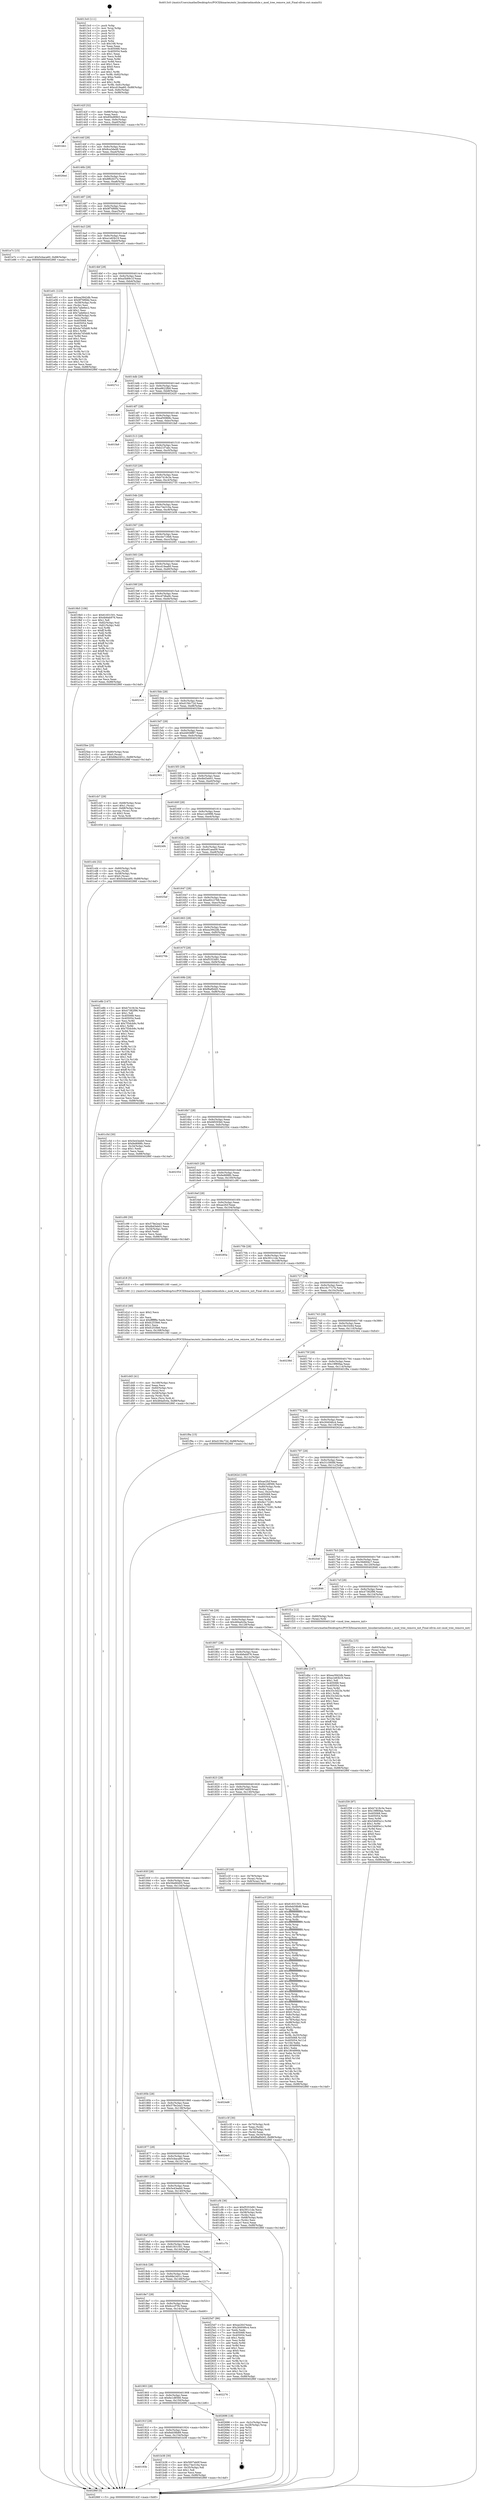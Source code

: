 digraph "0x4013c0" {
  label = "0x4013c0 (/mnt/c/Users/mathe/Desktop/tcc/POCII/binaries/extr_linuxkernelmodule.c_mod_tree_remove_init_Final-ollvm.out::main(0))"
  labelloc = "t"
  node[shape=record]

  Entry [label="",width=0.3,height=0.3,shape=circle,fillcolor=black,style=filled]
  "0x40142f" [label="{
     0x40142f [32]\l
     | [instrs]\l
     &nbsp;&nbsp;0x40142f \<+6\>: mov -0x88(%rbp),%eax\l
     &nbsp;&nbsp;0x401435 \<+2\>: mov %eax,%ecx\l
     &nbsp;&nbsp;0x401437 \<+6\>: sub $0x85bd89b5,%ecx\l
     &nbsp;&nbsp;0x40143d \<+6\>: mov %eax,-0x9c(%rbp)\l
     &nbsp;&nbsp;0x401443 \<+6\>: mov %ecx,-0xa0(%rbp)\l
     &nbsp;&nbsp;0x401449 \<+6\>: je 0000000000401bb1 \<main+0x7f1\>\l
  }"]
  "0x401bb1" [label="{
     0x401bb1\l
  }", style=dashed]
  "0x40144f" [label="{
     0x40144f [28]\l
     | [instrs]\l
     &nbsp;&nbsp;0x40144f \<+5\>: jmp 0000000000401454 \<main+0x94\>\l
     &nbsp;&nbsp;0x401454 \<+6\>: mov -0x9c(%rbp),%eax\l
     &nbsp;&nbsp;0x40145a \<+5\>: sub $0x8ca3da48,%eax\l
     &nbsp;&nbsp;0x40145f \<+6\>: mov %eax,-0xa4(%rbp)\l
     &nbsp;&nbsp;0x401465 \<+6\>: je 00000000004026ed \<main+0x132d\>\l
  }"]
  Exit [label="",width=0.3,height=0.3,shape=circle,fillcolor=black,style=filled,peripheries=2]
  "0x4026ed" [label="{
     0x4026ed\l
  }", style=dashed]
  "0x40146b" [label="{
     0x40146b [28]\l
     | [instrs]\l
     &nbsp;&nbsp;0x40146b \<+5\>: jmp 0000000000401470 \<main+0xb0\>\l
     &nbsp;&nbsp;0x401470 \<+6\>: mov -0x9c(%rbp),%eax\l
     &nbsp;&nbsp;0x401476 \<+5\>: sub $0x8f62637e,%eax\l
     &nbsp;&nbsp;0x40147b \<+6\>: mov %eax,-0xa8(%rbp)\l
     &nbsp;&nbsp;0x401481 \<+6\>: je 000000000040275f \<main+0x139f\>\l
  }"]
  "0x401f39" [label="{
     0x401f39 [97]\l
     | [instrs]\l
     &nbsp;&nbsp;0x401f39 \<+5\>: mov $0xb7418c3e,%ecx\l
     &nbsp;&nbsp;0x401f3e \<+5\>: mov $0x19f80faa,%edx\l
     &nbsp;&nbsp;0x401f43 \<+7\>: mov 0x405068,%esi\l
     &nbsp;&nbsp;0x401f4a \<+8\>: mov 0x405054,%r8d\l
     &nbsp;&nbsp;0x401f52 \<+3\>: mov %esi,%r9d\l
     &nbsp;&nbsp;0x401f55 \<+7\>: add $0x54685e1c,%r9d\l
     &nbsp;&nbsp;0x401f5c \<+4\>: sub $0x1,%r9d\l
     &nbsp;&nbsp;0x401f60 \<+7\>: sub $0x54685e1c,%r9d\l
     &nbsp;&nbsp;0x401f67 \<+4\>: imul %r9d,%esi\l
     &nbsp;&nbsp;0x401f6b \<+3\>: and $0x1,%esi\l
     &nbsp;&nbsp;0x401f6e \<+3\>: cmp $0x0,%esi\l
     &nbsp;&nbsp;0x401f71 \<+4\>: sete %r10b\l
     &nbsp;&nbsp;0x401f75 \<+4\>: cmp $0xa,%r8d\l
     &nbsp;&nbsp;0x401f79 \<+4\>: setl %r11b\l
     &nbsp;&nbsp;0x401f7d \<+3\>: mov %r10b,%bl\l
     &nbsp;&nbsp;0x401f80 \<+3\>: and %r11b,%bl\l
     &nbsp;&nbsp;0x401f83 \<+3\>: xor %r11b,%r10b\l
     &nbsp;&nbsp;0x401f86 \<+3\>: or %r10b,%bl\l
     &nbsp;&nbsp;0x401f89 \<+3\>: test $0x1,%bl\l
     &nbsp;&nbsp;0x401f8c \<+3\>: cmovne %edx,%ecx\l
     &nbsp;&nbsp;0x401f8f \<+6\>: mov %ecx,-0x88(%rbp)\l
     &nbsp;&nbsp;0x401f95 \<+5\>: jmp 000000000040286f \<main+0x14af\>\l
  }"]
  "0x40275f" [label="{
     0x40275f\l
  }", style=dashed]
  "0x401487" [label="{
     0x401487 [28]\l
     | [instrs]\l
     &nbsp;&nbsp;0x401487 \<+5\>: jmp 000000000040148c \<main+0xcc\>\l
     &nbsp;&nbsp;0x40148c \<+6\>: mov -0x9c(%rbp),%eax\l
     &nbsp;&nbsp;0x401492 \<+5\>: sub $0x9f76f68d,%eax\l
     &nbsp;&nbsp;0x401497 \<+6\>: mov %eax,-0xac(%rbp)\l
     &nbsp;&nbsp;0x40149d \<+6\>: je 0000000000401e7c \<main+0xabc\>\l
  }"]
  "0x401f2a" [label="{
     0x401f2a [15]\l
     | [instrs]\l
     &nbsp;&nbsp;0x401f2a \<+4\>: mov -0x60(%rbp),%rax\l
     &nbsp;&nbsp;0x401f2e \<+3\>: mov (%rax),%rax\l
     &nbsp;&nbsp;0x401f31 \<+3\>: mov %rax,%rdi\l
     &nbsp;&nbsp;0x401f34 \<+5\>: call 0000000000401030 \<free@plt\>\l
     | [calls]\l
     &nbsp;&nbsp;0x401030 \{1\} (unknown)\l
  }"]
  "0x401e7c" [label="{
     0x401e7c [15]\l
     | [instrs]\l
     &nbsp;&nbsp;0x401e7c \<+10\>: movl $0x5cbaca60,-0x88(%rbp)\l
     &nbsp;&nbsp;0x401e86 \<+5\>: jmp 000000000040286f \<main+0x14af\>\l
  }"]
  "0x4014a3" [label="{
     0x4014a3 [28]\l
     | [instrs]\l
     &nbsp;&nbsp;0x4014a3 \<+5\>: jmp 00000000004014a8 \<main+0xe8\>\l
     &nbsp;&nbsp;0x4014a8 \<+6\>: mov -0x9c(%rbp),%eax\l
     &nbsp;&nbsp;0x4014ae \<+5\>: sub $0xa1e83b19,%eax\l
     &nbsp;&nbsp;0x4014b3 \<+6\>: mov %eax,-0xb0(%rbp)\l
     &nbsp;&nbsp;0x4014b9 \<+6\>: je 0000000000401e01 \<main+0xa41\>\l
  }"]
  "0x401d45" [label="{
     0x401d45 [41]\l
     | [instrs]\l
     &nbsp;&nbsp;0x401d45 \<+6\>: mov -0x168(%rbp),%ecx\l
     &nbsp;&nbsp;0x401d4b \<+3\>: imul %eax,%ecx\l
     &nbsp;&nbsp;0x401d4e \<+4\>: mov -0x60(%rbp),%rsi\l
     &nbsp;&nbsp;0x401d52 \<+3\>: mov (%rsi),%rsi\l
     &nbsp;&nbsp;0x401d55 \<+4\>: mov -0x58(%rbp),%rdi\l
     &nbsp;&nbsp;0x401d59 \<+3\>: movslq (%rdi),%rdi\l
     &nbsp;&nbsp;0x401d5c \<+3\>: mov %ecx,(%rsi,%rdi,4)\l
     &nbsp;&nbsp;0x401d5f \<+10\>: movl $0x484a0c0a,-0x88(%rbp)\l
     &nbsp;&nbsp;0x401d69 \<+5\>: jmp 000000000040286f \<main+0x14af\>\l
  }"]
  "0x401e01" [label="{
     0x401e01 [123]\l
     | [instrs]\l
     &nbsp;&nbsp;0x401e01 \<+5\>: mov $0xea3942db,%eax\l
     &nbsp;&nbsp;0x401e06 \<+5\>: mov $0x9f76f68d,%ecx\l
     &nbsp;&nbsp;0x401e0b \<+4\>: mov -0x58(%rbp),%rdx\l
     &nbsp;&nbsp;0x401e0f \<+2\>: mov (%rdx),%esi\l
     &nbsp;&nbsp;0x401e11 \<+6\>: add $0x7ade6ec2,%esi\l
     &nbsp;&nbsp;0x401e17 \<+3\>: add $0x1,%esi\l
     &nbsp;&nbsp;0x401e1a \<+6\>: sub $0x7ade6ec2,%esi\l
     &nbsp;&nbsp;0x401e20 \<+4\>: mov -0x58(%rbp),%rdx\l
     &nbsp;&nbsp;0x401e24 \<+2\>: mov %esi,(%rdx)\l
     &nbsp;&nbsp;0x401e26 \<+7\>: mov 0x405068,%esi\l
     &nbsp;&nbsp;0x401e2d \<+7\>: mov 0x405054,%edi\l
     &nbsp;&nbsp;0x401e34 \<+3\>: mov %esi,%r8d\l
     &nbsp;&nbsp;0x401e37 \<+7\>: sub $0x4a745dd8,%r8d\l
     &nbsp;&nbsp;0x401e3e \<+4\>: sub $0x1,%r8d\l
     &nbsp;&nbsp;0x401e42 \<+7\>: add $0x4a745dd8,%r8d\l
     &nbsp;&nbsp;0x401e49 \<+4\>: imul %r8d,%esi\l
     &nbsp;&nbsp;0x401e4d \<+3\>: and $0x1,%esi\l
     &nbsp;&nbsp;0x401e50 \<+3\>: cmp $0x0,%esi\l
     &nbsp;&nbsp;0x401e53 \<+4\>: sete %r9b\l
     &nbsp;&nbsp;0x401e57 \<+3\>: cmp $0xa,%edi\l
     &nbsp;&nbsp;0x401e5a \<+4\>: setl %r10b\l
     &nbsp;&nbsp;0x401e5e \<+3\>: mov %r9b,%r11b\l
     &nbsp;&nbsp;0x401e61 \<+3\>: and %r10b,%r11b\l
     &nbsp;&nbsp;0x401e64 \<+3\>: xor %r10b,%r9b\l
     &nbsp;&nbsp;0x401e67 \<+3\>: or %r9b,%r11b\l
     &nbsp;&nbsp;0x401e6a \<+4\>: test $0x1,%r11b\l
     &nbsp;&nbsp;0x401e6e \<+3\>: cmovne %ecx,%eax\l
     &nbsp;&nbsp;0x401e71 \<+6\>: mov %eax,-0x88(%rbp)\l
     &nbsp;&nbsp;0x401e77 \<+5\>: jmp 000000000040286f \<main+0x14af\>\l
  }"]
  "0x4014bf" [label="{
     0x4014bf [28]\l
     | [instrs]\l
     &nbsp;&nbsp;0x4014bf \<+5\>: jmp 00000000004014c4 \<main+0x104\>\l
     &nbsp;&nbsp;0x4014c4 \<+6\>: mov -0x9c(%rbp),%eax\l
     &nbsp;&nbsp;0x4014ca \<+5\>: sub $0xa5b89c1f,%eax\l
     &nbsp;&nbsp;0x4014cf \<+6\>: mov %eax,-0xb4(%rbp)\l
     &nbsp;&nbsp;0x4014d5 \<+6\>: je 00000000004027c1 \<main+0x1401\>\l
  }"]
  "0x401d1d" [label="{
     0x401d1d [40]\l
     | [instrs]\l
     &nbsp;&nbsp;0x401d1d \<+5\>: mov $0x2,%ecx\l
     &nbsp;&nbsp;0x401d22 \<+1\>: cltd\l
     &nbsp;&nbsp;0x401d23 \<+2\>: idiv %ecx\l
     &nbsp;&nbsp;0x401d25 \<+6\>: imul $0xfffffffe,%edx,%ecx\l
     &nbsp;&nbsp;0x401d2b \<+6\>: sub $0xfc253fe6,%ecx\l
     &nbsp;&nbsp;0x401d31 \<+3\>: add $0x1,%ecx\l
     &nbsp;&nbsp;0x401d34 \<+6\>: add $0xfc253fe6,%ecx\l
     &nbsp;&nbsp;0x401d3a \<+6\>: mov %ecx,-0x168(%rbp)\l
     &nbsp;&nbsp;0x401d40 \<+5\>: call 0000000000401160 \<next_i\>\l
     | [calls]\l
     &nbsp;&nbsp;0x401160 \{1\} (/mnt/c/Users/mathe/Desktop/tcc/POCII/binaries/extr_linuxkernelmodule.c_mod_tree_remove_init_Final-ollvm.out::next_i)\l
  }"]
  "0x4027c1" [label="{
     0x4027c1\l
  }", style=dashed]
  "0x4014db" [label="{
     0x4014db [28]\l
     | [instrs]\l
     &nbsp;&nbsp;0x4014db \<+5\>: jmp 00000000004014e0 \<main+0x120\>\l
     &nbsp;&nbsp;0x4014e0 \<+6\>: mov -0x9c(%rbp),%eax\l
     &nbsp;&nbsp;0x4014e6 \<+5\>: sub $0xa9622fb9,%eax\l
     &nbsp;&nbsp;0x4014eb \<+6\>: mov %eax,-0xb8(%rbp)\l
     &nbsp;&nbsp;0x4014f1 \<+6\>: je 0000000000402420 \<main+0x1060\>\l
  }"]
  "0x401cd4" [label="{
     0x401cd4 [32]\l
     | [instrs]\l
     &nbsp;&nbsp;0x401cd4 \<+4\>: mov -0x60(%rbp),%rdi\l
     &nbsp;&nbsp;0x401cd8 \<+3\>: mov %rax,(%rdi)\l
     &nbsp;&nbsp;0x401cdb \<+4\>: mov -0x58(%rbp),%rax\l
     &nbsp;&nbsp;0x401cdf \<+6\>: movl $0x0,(%rax)\l
     &nbsp;&nbsp;0x401ce5 \<+10\>: movl $0x5cbaca60,-0x88(%rbp)\l
     &nbsp;&nbsp;0x401cef \<+5\>: jmp 000000000040286f \<main+0x14af\>\l
  }"]
  "0x402420" [label="{
     0x402420\l
  }", style=dashed]
  "0x4014f7" [label="{
     0x4014f7 [28]\l
     | [instrs]\l
     &nbsp;&nbsp;0x4014f7 \<+5\>: jmp 00000000004014fc \<main+0x13c\>\l
     &nbsp;&nbsp;0x4014fc \<+6\>: mov -0x9c(%rbp),%eax\l
     &nbsp;&nbsp;0x401502 \<+5\>: sub $0xaf30868c,%eax\l
     &nbsp;&nbsp;0x401507 \<+6\>: mov %eax,-0xbc(%rbp)\l
     &nbsp;&nbsp;0x40150d \<+6\>: je 0000000000401fa9 \<main+0xbe9\>\l
  }"]
  "0x401c3f" [label="{
     0x401c3f [30]\l
     | [instrs]\l
     &nbsp;&nbsp;0x401c3f \<+4\>: mov -0x70(%rbp),%rdi\l
     &nbsp;&nbsp;0x401c43 \<+2\>: mov %eax,(%rdi)\l
     &nbsp;&nbsp;0x401c45 \<+4\>: mov -0x70(%rbp),%rdi\l
     &nbsp;&nbsp;0x401c49 \<+2\>: mov (%rdi),%eax\l
     &nbsp;&nbsp;0x401c4b \<+3\>: mov %eax,-0x34(%rbp)\l
     &nbsp;&nbsp;0x401c4e \<+10\>: movl $0xf6af0d45,-0x88(%rbp)\l
     &nbsp;&nbsp;0x401c58 \<+5\>: jmp 000000000040286f \<main+0x14af\>\l
  }"]
  "0x401fa9" [label="{
     0x401fa9\l
  }", style=dashed]
  "0x401513" [label="{
     0x401513 [28]\l
     | [instrs]\l
     &nbsp;&nbsp;0x401513 \<+5\>: jmp 0000000000401518 \<main+0x158\>\l
     &nbsp;&nbsp;0x401518 \<+6\>: mov -0x9c(%rbp),%eax\l
     &nbsp;&nbsp;0x40151e \<+5\>: sub $0xb21f7abc,%eax\l
     &nbsp;&nbsp;0x401523 \<+6\>: mov %eax,-0xc0(%rbp)\l
     &nbsp;&nbsp;0x401529 \<+6\>: je 0000000000402032 \<main+0xc72\>\l
  }"]
  "0x40193b" [label="{
     0x40193b\l
  }", style=dashed]
  "0x402032" [label="{
     0x402032\l
  }", style=dashed]
  "0x40152f" [label="{
     0x40152f [28]\l
     | [instrs]\l
     &nbsp;&nbsp;0x40152f \<+5\>: jmp 0000000000401534 \<main+0x174\>\l
     &nbsp;&nbsp;0x401534 \<+6\>: mov -0x9c(%rbp),%eax\l
     &nbsp;&nbsp;0x40153a \<+5\>: sub $0xb7418c3e,%eax\l
     &nbsp;&nbsp;0x40153f \<+6\>: mov %eax,-0xc4(%rbp)\l
     &nbsp;&nbsp;0x401545 \<+6\>: je 0000000000402735 \<main+0x1375\>\l
  }"]
  "0x401b38" [label="{
     0x401b38 [30]\l
     | [instrs]\l
     &nbsp;&nbsp;0x401b38 \<+5\>: mov $0x5607eb0f,%eax\l
     &nbsp;&nbsp;0x401b3d \<+5\>: mov $0xc74e316a,%ecx\l
     &nbsp;&nbsp;0x401b42 \<+3\>: mov -0x35(%rbp),%dl\l
     &nbsp;&nbsp;0x401b45 \<+3\>: test $0x1,%dl\l
     &nbsp;&nbsp;0x401b48 \<+3\>: cmovne %ecx,%eax\l
     &nbsp;&nbsp;0x401b4b \<+6\>: mov %eax,-0x88(%rbp)\l
     &nbsp;&nbsp;0x401b51 \<+5\>: jmp 000000000040286f \<main+0x14af\>\l
  }"]
  "0x402735" [label="{
     0x402735\l
  }", style=dashed]
  "0x40154b" [label="{
     0x40154b [28]\l
     | [instrs]\l
     &nbsp;&nbsp;0x40154b \<+5\>: jmp 0000000000401550 \<main+0x190\>\l
     &nbsp;&nbsp;0x401550 \<+6\>: mov -0x9c(%rbp),%eax\l
     &nbsp;&nbsp;0x401556 \<+5\>: sub $0xc74e316a,%eax\l
     &nbsp;&nbsp;0x40155b \<+6\>: mov %eax,-0xc8(%rbp)\l
     &nbsp;&nbsp;0x401561 \<+6\>: je 0000000000401b56 \<main+0x796\>\l
  }"]
  "0x40191f" [label="{
     0x40191f [28]\l
     | [instrs]\l
     &nbsp;&nbsp;0x40191f \<+5\>: jmp 0000000000401924 \<main+0x564\>\l
     &nbsp;&nbsp;0x401924 \<+6\>: mov -0x9c(%rbp),%eax\l
     &nbsp;&nbsp;0x40192a \<+5\>: sub $0x6eb58b89,%eax\l
     &nbsp;&nbsp;0x40192f \<+6\>: mov %eax,-0x154(%rbp)\l
     &nbsp;&nbsp;0x401935 \<+6\>: je 0000000000401b38 \<main+0x778\>\l
  }"]
  "0x401b56" [label="{
     0x401b56\l
  }", style=dashed]
  "0x401567" [label="{
     0x401567 [28]\l
     | [instrs]\l
     &nbsp;&nbsp;0x401567 \<+5\>: jmp 000000000040156c \<main+0x1ac\>\l
     &nbsp;&nbsp;0x40156c \<+6\>: mov -0x9c(%rbp),%eax\l
     &nbsp;&nbsp;0x401572 \<+5\>: sub $0xcbe716b6,%eax\l
     &nbsp;&nbsp;0x401577 \<+6\>: mov %eax,-0xcc(%rbp)\l
     &nbsp;&nbsp;0x40157d \<+6\>: je 00000000004020f1 \<main+0xd31\>\l
  }"]
  "0x402696" [label="{
     0x402696 [18]\l
     | [instrs]\l
     &nbsp;&nbsp;0x402696 \<+3\>: mov -0x2c(%rbp),%eax\l
     &nbsp;&nbsp;0x402699 \<+4\>: lea -0x28(%rbp),%rsp\l
     &nbsp;&nbsp;0x40269d \<+1\>: pop %rbx\l
     &nbsp;&nbsp;0x40269e \<+2\>: pop %r12\l
     &nbsp;&nbsp;0x4026a0 \<+2\>: pop %r13\l
     &nbsp;&nbsp;0x4026a2 \<+2\>: pop %r14\l
     &nbsp;&nbsp;0x4026a4 \<+2\>: pop %r15\l
     &nbsp;&nbsp;0x4026a6 \<+1\>: pop %rbp\l
     &nbsp;&nbsp;0x4026a7 \<+1\>: ret\l
  }"]
  "0x4020f1" [label="{
     0x4020f1\l
  }", style=dashed]
  "0x401583" [label="{
     0x401583 [28]\l
     | [instrs]\l
     &nbsp;&nbsp;0x401583 \<+5\>: jmp 0000000000401588 \<main+0x1c8\>\l
     &nbsp;&nbsp;0x401588 \<+6\>: mov -0x9c(%rbp),%eax\l
     &nbsp;&nbsp;0x40158e \<+5\>: sub $0xcd19aa60,%eax\l
     &nbsp;&nbsp;0x401593 \<+6\>: mov %eax,-0xd0(%rbp)\l
     &nbsp;&nbsp;0x401599 \<+6\>: je 00000000004019b5 \<main+0x5f5\>\l
  }"]
  "0x401903" [label="{
     0x401903 [28]\l
     | [instrs]\l
     &nbsp;&nbsp;0x401903 \<+5\>: jmp 0000000000401908 \<main+0x548\>\l
     &nbsp;&nbsp;0x401908 \<+6\>: mov -0x9c(%rbp),%eax\l
     &nbsp;&nbsp;0x40190e \<+5\>: sub $0x6e1d8566,%eax\l
     &nbsp;&nbsp;0x401913 \<+6\>: mov %eax,-0x150(%rbp)\l
     &nbsp;&nbsp;0x401919 \<+6\>: je 0000000000402696 \<main+0x12d6\>\l
  }"]
  "0x4019b5" [label="{
     0x4019b5 [106]\l
     | [instrs]\l
     &nbsp;&nbsp;0x4019b5 \<+5\>: mov $0x61831501,%eax\l
     &nbsp;&nbsp;0x4019ba \<+5\>: mov $0x4b6eb976,%ecx\l
     &nbsp;&nbsp;0x4019bf \<+2\>: mov $0x1,%dl\l
     &nbsp;&nbsp;0x4019c1 \<+7\>: mov -0x82(%rbp),%sil\l
     &nbsp;&nbsp;0x4019c8 \<+7\>: mov -0x81(%rbp),%dil\l
     &nbsp;&nbsp;0x4019cf \<+3\>: mov %sil,%r8b\l
     &nbsp;&nbsp;0x4019d2 \<+4\>: xor $0xff,%r8b\l
     &nbsp;&nbsp;0x4019d6 \<+3\>: mov %dil,%r9b\l
     &nbsp;&nbsp;0x4019d9 \<+4\>: xor $0xff,%r9b\l
     &nbsp;&nbsp;0x4019dd \<+3\>: xor $0x1,%dl\l
     &nbsp;&nbsp;0x4019e0 \<+3\>: mov %r8b,%r10b\l
     &nbsp;&nbsp;0x4019e3 \<+4\>: and $0xff,%r10b\l
     &nbsp;&nbsp;0x4019e7 \<+3\>: and %dl,%sil\l
     &nbsp;&nbsp;0x4019ea \<+3\>: mov %r9b,%r11b\l
     &nbsp;&nbsp;0x4019ed \<+4\>: and $0xff,%r11b\l
     &nbsp;&nbsp;0x4019f1 \<+3\>: and %dl,%dil\l
     &nbsp;&nbsp;0x4019f4 \<+3\>: or %sil,%r10b\l
     &nbsp;&nbsp;0x4019f7 \<+3\>: or %dil,%r11b\l
     &nbsp;&nbsp;0x4019fa \<+3\>: xor %r11b,%r10b\l
     &nbsp;&nbsp;0x4019fd \<+3\>: or %r9b,%r8b\l
     &nbsp;&nbsp;0x401a00 \<+4\>: xor $0xff,%r8b\l
     &nbsp;&nbsp;0x401a04 \<+3\>: or $0x1,%dl\l
     &nbsp;&nbsp;0x401a07 \<+3\>: and %dl,%r8b\l
     &nbsp;&nbsp;0x401a0a \<+3\>: or %r8b,%r10b\l
     &nbsp;&nbsp;0x401a0d \<+4\>: test $0x1,%r10b\l
     &nbsp;&nbsp;0x401a11 \<+3\>: cmovne %ecx,%eax\l
     &nbsp;&nbsp;0x401a14 \<+6\>: mov %eax,-0x88(%rbp)\l
     &nbsp;&nbsp;0x401a1a \<+5\>: jmp 000000000040286f \<main+0x14af\>\l
  }"]
  "0x40159f" [label="{
     0x40159f [28]\l
     | [instrs]\l
     &nbsp;&nbsp;0x40159f \<+5\>: jmp 00000000004015a4 \<main+0x1e4\>\l
     &nbsp;&nbsp;0x4015a4 \<+6\>: mov -0x9c(%rbp),%eax\l
     &nbsp;&nbsp;0x4015aa \<+5\>: sub $0xcd7dba9c,%eax\l
     &nbsp;&nbsp;0x4015af \<+6\>: mov %eax,-0xd4(%rbp)\l
     &nbsp;&nbsp;0x4015b5 \<+6\>: je 00000000004021c5 \<main+0xe05\>\l
  }"]
  "0x40286f" [label="{
     0x40286f [5]\l
     | [instrs]\l
     &nbsp;&nbsp;0x40286f \<+5\>: jmp 000000000040142f \<main+0x6f\>\l
  }"]
  "0x4013c0" [label="{
     0x4013c0 [111]\l
     | [instrs]\l
     &nbsp;&nbsp;0x4013c0 \<+1\>: push %rbp\l
     &nbsp;&nbsp;0x4013c1 \<+3\>: mov %rsp,%rbp\l
     &nbsp;&nbsp;0x4013c4 \<+2\>: push %r15\l
     &nbsp;&nbsp;0x4013c6 \<+2\>: push %r14\l
     &nbsp;&nbsp;0x4013c8 \<+2\>: push %r13\l
     &nbsp;&nbsp;0x4013ca \<+2\>: push %r12\l
     &nbsp;&nbsp;0x4013cc \<+1\>: push %rbx\l
     &nbsp;&nbsp;0x4013cd \<+7\>: sub $0x168,%rsp\l
     &nbsp;&nbsp;0x4013d4 \<+2\>: xor %eax,%eax\l
     &nbsp;&nbsp;0x4013d6 \<+7\>: mov 0x405068,%ecx\l
     &nbsp;&nbsp;0x4013dd \<+7\>: mov 0x405054,%edx\l
     &nbsp;&nbsp;0x4013e4 \<+3\>: sub $0x1,%eax\l
     &nbsp;&nbsp;0x4013e7 \<+3\>: mov %ecx,%r8d\l
     &nbsp;&nbsp;0x4013ea \<+3\>: add %eax,%r8d\l
     &nbsp;&nbsp;0x4013ed \<+4\>: imul %r8d,%ecx\l
     &nbsp;&nbsp;0x4013f1 \<+3\>: and $0x1,%ecx\l
     &nbsp;&nbsp;0x4013f4 \<+3\>: cmp $0x0,%ecx\l
     &nbsp;&nbsp;0x4013f7 \<+4\>: sete %r9b\l
     &nbsp;&nbsp;0x4013fb \<+4\>: and $0x1,%r9b\l
     &nbsp;&nbsp;0x4013ff \<+7\>: mov %r9b,-0x82(%rbp)\l
     &nbsp;&nbsp;0x401406 \<+3\>: cmp $0xa,%edx\l
     &nbsp;&nbsp;0x401409 \<+4\>: setl %r9b\l
     &nbsp;&nbsp;0x40140d \<+4\>: and $0x1,%r9b\l
     &nbsp;&nbsp;0x401411 \<+7\>: mov %r9b,-0x81(%rbp)\l
     &nbsp;&nbsp;0x401418 \<+10\>: movl $0xcd19aa60,-0x88(%rbp)\l
     &nbsp;&nbsp;0x401422 \<+6\>: mov %edi,-0x8c(%rbp)\l
     &nbsp;&nbsp;0x401428 \<+7\>: mov %rsi,-0x98(%rbp)\l
  }"]
  "0x402276" [label="{
     0x402276\l
  }", style=dashed]
  "0x4021c5" [label="{
     0x4021c5\l
  }", style=dashed]
  "0x4015bb" [label="{
     0x4015bb [28]\l
     | [instrs]\l
     &nbsp;&nbsp;0x4015bb \<+5\>: jmp 00000000004015c0 \<main+0x200\>\l
     &nbsp;&nbsp;0x4015c0 \<+6\>: mov -0x9c(%rbp),%eax\l
     &nbsp;&nbsp;0x4015c6 \<+5\>: sub $0xd156c72d,%eax\l
     &nbsp;&nbsp;0x4015cb \<+6\>: mov %eax,-0xd8(%rbp)\l
     &nbsp;&nbsp;0x4015d1 \<+6\>: je 00000000004025be \<main+0x11fe\>\l
  }"]
  "0x4018e7" [label="{
     0x4018e7 [28]\l
     | [instrs]\l
     &nbsp;&nbsp;0x4018e7 \<+5\>: jmp 00000000004018ec \<main+0x52c\>\l
     &nbsp;&nbsp;0x4018ec \<+6\>: mov -0x9c(%rbp),%eax\l
     &nbsp;&nbsp;0x4018f2 \<+5\>: sub $0x6cccf7f4,%eax\l
     &nbsp;&nbsp;0x4018f7 \<+6\>: mov %eax,-0x14c(%rbp)\l
     &nbsp;&nbsp;0x4018fd \<+6\>: je 0000000000402276 \<main+0xeb6\>\l
  }"]
  "0x4025be" [label="{
     0x4025be [25]\l
     | [instrs]\l
     &nbsp;&nbsp;0x4025be \<+4\>: mov -0x80(%rbp),%rax\l
     &nbsp;&nbsp;0x4025c2 \<+6\>: movl $0x0,(%rax)\l
     &nbsp;&nbsp;0x4025c8 \<+10\>: movl $0x68e2401c,-0x88(%rbp)\l
     &nbsp;&nbsp;0x4025d2 \<+5\>: jmp 000000000040286f \<main+0x14af\>\l
  }"]
  "0x4015d7" [label="{
     0x4015d7 [28]\l
     | [instrs]\l
     &nbsp;&nbsp;0x4015d7 \<+5\>: jmp 00000000004015dc \<main+0x21c\>\l
     &nbsp;&nbsp;0x4015dc \<+6\>: mov -0x9c(%rbp),%eax\l
     &nbsp;&nbsp;0x4015e2 \<+5\>: sub $0xd4938f87,%eax\l
     &nbsp;&nbsp;0x4015e7 \<+6\>: mov %eax,-0xdc(%rbp)\l
     &nbsp;&nbsp;0x4015ed \<+6\>: je 0000000000402363 \<main+0xfa3\>\l
  }"]
  "0x4025d7" [label="{
     0x4025d7 [86]\l
     | [instrs]\l
     &nbsp;&nbsp;0x4025d7 \<+5\>: mov $0xae2fcf,%eax\l
     &nbsp;&nbsp;0x4025dc \<+5\>: mov $0x264046c4,%ecx\l
     &nbsp;&nbsp;0x4025e1 \<+2\>: xor %edx,%edx\l
     &nbsp;&nbsp;0x4025e3 \<+7\>: mov 0x405068,%esi\l
     &nbsp;&nbsp;0x4025ea \<+7\>: mov 0x405054,%edi\l
     &nbsp;&nbsp;0x4025f1 \<+3\>: sub $0x1,%edx\l
     &nbsp;&nbsp;0x4025f4 \<+3\>: mov %esi,%r8d\l
     &nbsp;&nbsp;0x4025f7 \<+3\>: add %edx,%r8d\l
     &nbsp;&nbsp;0x4025fa \<+4\>: imul %r8d,%esi\l
     &nbsp;&nbsp;0x4025fe \<+3\>: and $0x1,%esi\l
     &nbsp;&nbsp;0x402601 \<+3\>: cmp $0x0,%esi\l
     &nbsp;&nbsp;0x402604 \<+4\>: sete %r9b\l
     &nbsp;&nbsp;0x402608 \<+3\>: cmp $0xa,%edi\l
     &nbsp;&nbsp;0x40260b \<+4\>: setl %r10b\l
     &nbsp;&nbsp;0x40260f \<+3\>: mov %r9b,%r11b\l
     &nbsp;&nbsp;0x402612 \<+3\>: and %r10b,%r11b\l
     &nbsp;&nbsp;0x402615 \<+3\>: xor %r10b,%r9b\l
     &nbsp;&nbsp;0x402618 \<+3\>: or %r9b,%r11b\l
     &nbsp;&nbsp;0x40261b \<+4\>: test $0x1,%r11b\l
     &nbsp;&nbsp;0x40261f \<+3\>: cmovne %ecx,%eax\l
     &nbsp;&nbsp;0x402622 \<+6\>: mov %eax,-0x88(%rbp)\l
     &nbsp;&nbsp;0x402628 \<+5\>: jmp 000000000040286f \<main+0x14af\>\l
  }"]
  "0x402363" [label="{
     0x402363\l
  }", style=dashed]
  "0x4015f3" [label="{
     0x4015f3 [28]\l
     | [instrs]\l
     &nbsp;&nbsp;0x4015f3 \<+5\>: jmp 00000000004015f8 \<main+0x238\>\l
     &nbsp;&nbsp;0x4015f8 \<+6\>: mov -0x9c(%rbp),%eax\l
     &nbsp;&nbsp;0x4015fe \<+5\>: sub $0xdbd3eb01,%eax\l
     &nbsp;&nbsp;0x401603 \<+6\>: mov %eax,-0xe0(%rbp)\l
     &nbsp;&nbsp;0x401609 \<+6\>: je 0000000000401cb7 \<main+0x8f7\>\l
  }"]
  "0x4018cb" [label="{
     0x4018cb [28]\l
     | [instrs]\l
     &nbsp;&nbsp;0x4018cb \<+5\>: jmp 00000000004018d0 \<main+0x510\>\l
     &nbsp;&nbsp;0x4018d0 \<+6\>: mov -0x9c(%rbp),%eax\l
     &nbsp;&nbsp;0x4018d6 \<+5\>: sub $0x68e2401c,%eax\l
     &nbsp;&nbsp;0x4018db \<+6\>: mov %eax,-0x148(%rbp)\l
     &nbsp;&nbsp;0x4018e1 \<+6\>: je 00000000004025d7 \<main+0x1217\>\l
  }"]
  "0x401cb7" [label="{
     0x401cb7 [29]\l
     | [instrs]\l
     &nbsp;&nbsp;0x401cb7 \<+4\>: mov -0x68(%rbp),%rax\l
     &nbsp;&nbsp;0x401cbb \<+6\>: movl $0x1,(%rax)\l
     &nbsp;&nbsp;0x401cc1 \<+4\>: mov -0x68(%rbp),%rax\l
     &nbsp;&nbsp;0x401cc5 \<+3\>: movslq (%rax),%rax\l
     &nbsp;&nbsp;0x401cc8 \<+4\>: shl $0x2,%rax\l
     &nbsp;&nbsp;0x401ccc \<+3\>: mov %rax,%rdi\l
     &nbsp;&nbsp;0x401ccf \<+5\>: call 0000000000401050 \<malloc@plt\>\l
     | [calls]\l
     &nbsp;&nbsp;0x401050 \{1\} (unknown)\l
  }"]
  "0x40160f" [label="{
     0x40160f [28]\l
     | [instrs]\l
     &nbsp;&nbsp;0x40160f \<+5\>: jmp 0000000000401614 \<main+0x254\>\l
     &nbsp;&nbsp;0x401614 \<+6\>: mov -0x9c(%rbp),%eax\l
     &nbsp;&nbsp;0x40161a \<+5\>: sub $0xe1ce0996,%eax\l
     &nbsp;&nbsp;0x40161f \<+6\>: mov %eax,-0xe4(%rbp)\l
     &nbsp;&nbsp;0x401625 \<+6\>: je 00000000004024f4 \<main+0x1134\>\l
  }"]
  "0x4026a8" [label="{
     0x4026a8\l
  }", style=dashed]
  "0x4024f4" [label="{
     0x4024f4\l
  }", style=dashed]
  "0x40162b" [label="{
     0x40162b [28]\l
     | [instrs]\l
     &nbsp;&nbsp;0x40162b \<+5\>: jmp 0000000000401630 \<main+0x270\>\l
     &nbsp;&nbsp;0x401630 \<+6\>: mov -0x9c(%rbp),%eax\l
     &nbsp;&nbsp;0x401636 \<+5\>: sub $0xe91aea09,%eax\l
     &nbsp;&nbsp;0x40163b \<+6\>: mov %eax,-0xe8(%rbp)\l
     &nbsp;&nbsp;0x401641 \<+6\>: je 00000000004025af \<main+0x11ef\>\l
  }"]
  "0x4018af" [label="{
     0x4018af [28]\l
     | [instrs]\l
     &nbsp;&nbsp;0x4018af \<+5\>: jmp 00000000004018b4 \<main+0x4f4\>\l
     &nbsp;&nbsp;0x4018b4 \<+6\>: mov -0x9c(%rbp),%eax\l
     &nbsp;&nbsp;0x4018ba \<+5\>: sub $0x61831501,%eax\l
     &nbsp;&nbsp;0x4018bf \<+6\>: mov %eax,-0x144(%rbp)\l
     &nbsp;&nbsp;0x4018c5 \<+6\>: je 00000000004026a8 \<main+0x12e8\>\l
  }"]
  "0x4025af" [label="{
     0x4025af\l
  }", style=dashed]
  "0x401647" [label="{
     0x401647 [28]\l
     | [instrs]\l
     &nbsp;&nbsp;0x401647 \<+5\>: jmp 000000000040164c \<main+0x28c\>\l
     &nbsp;&nbsp;0x40164c \<+6\>: mov -0x9c(%rbp),%eax\l
     &nbsp;&nbsp;0x401652 \<+5\>: sub $0xe92c2768,%eax\l
     &nbsp;&nbsp;0x401657 \<+6\>: mov %eax,-0xec(%rbp)\l
     &nbsp;&nbsp;0x40165d \<+6\>: je 00000000004021e3 \<main+0xe23\>\l
  }"]
  "0x401c7b" [label="{
     0x401c7b\l
  }", style=dashed]
  "0x4021e3" [label="{
     0x4021e3\l
  }", style=dashed]
  "0x401663" [label="{
     0x401663 [28]\l
     | [instrs]\l
     &nbsp;&nbsp;0x401663 \<+5\>: jmp 0000000000401668 \<main+0x2a8\>\l
     &nbsp;&nbsp;0x401668 \<+6\>: mov -0x9c(%rbp),%eax\l
     &nbsp;&nbsp;0x40166e \<+5\>: sub $0xea3942db,%eax\l
     &nbsp;&nbsp;0x401673 \<+6\>: mov %eax,-0xf0(%rbp)\l
     &nbsp;&nbsp;0x401679 \<+6\>: je 000000000040270b \<main+0x134b\>\l
  }"]
  "0x401893" [label="{
     0x401893 [28]\l
     | [instrs]\l
     &nbsp;&nbsp;0x401893 \<+5\>: jmp 0000000000401898 \<main+0x4d8\>\l
     &nbsp;&nbsp;0x401898 \<+6\>: mov -0x9c(%rbp),%eax\l
     &nbsp;&nbsp;0x40189e \<+5\>: sub $0x5e43eeb0,%eax\l
     &nbsp;&nbsp;0x4018a3 \<+6\>: mov %eax,-0x140(%rbp)\l
     &nbsp;&nbsp;0x4018a9 \<+6\>: je 0000000000401c7b \<main+0x8bb\>\l
  }"]
  "0x40270b" [label="{
     0x40270b\l
  }", style=dashed]
  "0x40167f" [label="{
     0x40167f [28]\l
     | [instrs]\l
     &nbsp;&nbsp;0x40167f \<+5\>: jmp 0000000000401684 \<main+0x2c4\>\l
     &nbsp;&nbsp;0x401684 \<+6\>: mov -0x9c(%rbp),%eax\l
     &nbsp;&nbsp;0x40168a \<+5\>: sub $0xf5353d91,%eax\l
     &nbsp;&nbsp;0x40168f \<+6\>: mov %eax,-0xf4(%rbp)\l
     &nbsp;&nbsp;0x401695 \<+6\>: je 0000000000401e8b \<main+0xacb\>\l
  }"]
  "0x401cf4" [label="{
     0x401cf4 [36]\l
     | [instrs]\l
     &nbsp;&nbsp;0x401cf4 \<+5\>: mov $0xf5353d91,%eax\l
     &nbsp;&nbsp;0x401cf9 \<+5\>: mov $0x391c1de,%ecx\l
     &nbsp;&nbsp;0x401cfe \<+4\>: mov -0x58(%rbp),%rdx\l
     &nbsp;&nbsp;0x401d02 \<+2\>: mov (%rdx),%esi\l
     &nbsp;&nbsp;0x401d04 \<+4\>: mov -0x68(%rbp),%rdx\l
     &nbsp;&nbsp;0x401d08 \<+2\>: cmp (%rdx),%esi\l
     &nbsp;&nbsp;0x401d0a \<+3\>: cmovl %ecx,%eax\l
     &nbsp;&nbsp;0x401d0d \<+6\>: mov %eax,-0x88(%rbp)\l
     &nbsp;&nbsp;0x401d13 \<+5\>: jmp 000000000040286f \<main+0x14af\>\l
  }"]
  "0x401e8b" [label="{
     0x401e8b [147]\l
     | [instrs]\l
     &nbsp;&nbsp;0x401e8b \<+5\>: mov $0xb7418c3e,%eax\l
     &nbsp;&nbsp;0x401e90 \<+5\>: mov $0x47382f96,%ecx\l
     &nbsp;&nbsp;0x401e95 \<+2\>: mov $0x1,%dl\l
     &nbsp;&nbsp;0x401e97 \<+7\>: mov 0x405068,%esi\l
     &nbsp;&nbsp;0x401e9e \<+7\>: mov 0x405054,%edi\l
     &nbsp;&nbsp;0x401ea5 \<+3\>: mov %esi,%r8d\l
     &nbsp;&nbsp;0x401ea8 \<+7\>: add $0x7f3dcb9c,%r8d\l
     &nbsp;&nbsp;0x401eaf \<+4\>: sub $0x1,%r8d\l
     &nbsp;&nbsp;0x401eb3 \<+7\>: sub $0x7f3dcb9c,%r8d\l
     &nbsp;&nbsp;0x401eba \<+4\>: imul %r8d,%esi\l
     &nbsp;&nbsp;0x401ebe \<+3\>: and $0x1,%esi\l
     &nbsp;&nbsp;0x401ec1 \<+3\>: cmp $0x0,%esi\l
     &nbsp;&nbsp;0x401ec4 \<+4\>: sete %r9b\l
     &nbsp;&nbsp;0x401ec8 \<+3\>: cmp $0xa,%edi\l
     &nbsp;&nbsp;0x401ecb \<+4\>: setl %r10b\l
     &nbsp;&nbsp;0x401ecf \<+3\>: mov %r9b,%r11b\l
     &nbsp;&nbsp;0x401ed2 \<+4\>: xor $0xff,%r11b\l
     &nbsp;&nbsp;0x401ed6 \<+3\>: mov %r10b,%bl\l
     &nbsp;&nbsp;0x401ed9 \<+3\>: xor $0xff,%bl\l
     &nbsp;&nbsp;0x401edc \<+3\>: xor $0x1,%dl\l
     &nbsp;&nbsp;0x401edf \<+3\>: mov %r11b,%r14b\l
     &nbsp;&nbsp;0x401ee2 \<+4\>: and $0xff,%r14b\l
     &nbsp;&nbsp;0x401ee6 \<+3\>: and %dl,%r9b\l
     &nbsp;&nbsp;0x401ee9 \<+3\>: mov %bl,%r15b\l
     &nbsp;&nbsp;0x401eec \<+4\>: and $0xff,%r15b\l
     &nbsp;&nbsp;0x401ef0 \<+3\>: and %dl,%r10b\l
     &nbsp;&nbsp;0x401ef3 \<+3\>: or %r9b,%r14b\l
     &nbsp;&nbsp;0x401ef6 \<+3\>: or %r10b,%r15b\l
     &nbsp;&nbsp;0x401ef9 \<+3\>: xor %r15b,%r14b\l
     &nbsp;&nbsp;0x401efc \<+3\>: or %bl,%r11b\l
     &nbsp;&nbsp;0x401eff \<+4\>: xor $0xff,%r11b\l
     &nbsp;&nbsp;0x401f03 \<+3\>: or $0x1,%dl\l
     &nbsp;&nbsp;0x401f06 \<+3\>: and %dl,%r11b\l
     &nbsp;&nbsp;0x401f09 \<+3\>: or %r11b,%r14b\l
     &nbsp;&nbsp;0x401f0c \<+4\>: test $0x1,%r14b\l
     &nbsp;&nbsp;0x401f10 \<+3\>: cmovne %ecx,%eax\l
     &nbsp;&nbsp;0x401f13 \<+6\>: mov %eax,-0x88(%rbp)\l
     &nbsp;&nbsp;0x401f19 \<+5\>: jmp 000000000040286f \<main+0x14af\>\l
  }"]
  "0x40169b" [label="{
     0x40169b [28]\l
     | [instrs]\l
     &nbsp;&nbsp;0x40169b \<+5\>: jmp 00000000004016a0 \<main+0x2e0\>\l
     &nbsp;&nbsp;0x4016a0 \<+6\>: mov -0x9c(%rbp),%eax\l
     &nbsp;&nbsp;0x4016a6 \<+5\>: sub $0xf6af0d45,%eax\l
     &nbsp;&nbsp;0x4016ab \<+6\>: mov %eax,-0xf8(%rbp)\l
     &nbsp;&nbsp;0x4016b1 \<+6\>: je 0000000000401c5d \<main+0x89d\>\l
  }"]
  "0x401877" [label="{
     0x401877 [28]\l
     | [instrs]\l
     &nbsp;&nbsp;0x401877 \<+5\>: jmp 000000000040187c \<main+0x4bc\>\l
     &nbsp;&nbsp;0x40187c \<+6\>: mov -0x9c(%rbp),%eax\l
     &nbsp;&nbsp;0x401882 \<+5\>: sub $0x5cbaca60,%eax\l
     &nbsp;&nbsp;0x401887 \<+6\>: mov %eax,-0x13c(%rbp)\l
     &nbsp;&nbsp;0x40188d \<+6\>: je 0000000000401cf4 \<main+0x934\>\l
  }"]
  "0x401c5d" [label="{
     0x401c5d [30]\l
     | [instrs]\l
     &nbsp;&nbsp;0x401c5d \<+5\>: mov $0x5e43eeb0,%eax\l
     &nbsp;&nbsp;0x401c62 \<+5\>: mov $0xfed688fc,%ecx\l
     &nbsp;&nbsp;0x401c67 \<+3\>: mov -0x34(%rbp),%edx\l
     &nbsp;&nbsp;0x401c6a \<+3\>: cmp $0x1,%edx\l
     &nbsp;&nbsp;0x401c6d \<+3\>: cmovl %ecx,%eax\l
     &nbsp;&nbsp;0x401c70 \<+6\>: mov %eax,-0x88(%rbp)\l
     &nbsp;&nbsp;0x401c76 \<+5\>: jmp 000000000040286f \<main+0x14af\>\l
  }"]
  "0x4016b7" [label="{
     0x4016b7 [28]\l
     | [instrs]\l
     &nbsp;&nbsp;0x4016b7 \<+5\>: jmp 00000000004016bc \<main+0x2fc\>\l
     &nbsp;&nbsp;0x4016bc \<+6\>: mov -0x9c(%rbp),%eax\l
     &nbsp;&nbsp;0x4016c2 \<+5\>: sub $0xfdf293b0,%eax\l
     &nbsp;&nbsp;0x4016c7 \<+6\>: mov %eax,-0xfc(%rbp)\l
     &nbsp;&nbsp;0x4016cd \<+6\>: je 0000000000402354 \<main+0xf94\>\l
  }"]
  "0x4024e5" [label="{
     0x4024e5\l
  }", style=dashed]
  "0x402354" [label="{
     0x402354\l
  }", style=dashed]
  "0x4016d3" [label="{
     0x4016d3 [28]\l
     | [instrs]\l
     &nbsp;&nbsp;0x4016d3 \<+5\>: jmp 00000000004016d8 \<main+0x318\>\l
     &nbsp;&nbsp;0x4016d8 \<+6\>: mov -0x9c(%rbp),%eax\l
     &nbsp;&nbsp;0x4016de \<+5\>: sub $0xfed688fc,%eax\l
     &nbsp;&nbsp;0x4016e3 \<+6\>: mov %eax,-0x100(%rbp)\l
     &nbsp;&nbsp;0x4016e9 \<+6\>: je 0000000000401c99 \<main+0x8d9\>\l
  }"]
  "0x40185b" [label="{
     0x40185b [28]\l
     | [instrs]\l
     &nbsp;&nbsp;0x40185b \<+5\>: jmp 0000000000401860 \<main+0x4a0\>\l
     &nbsp;&nbsp;0x401860 \<+6\>: mov -0x9c(%rbp),%eax\l
     &nbsp;&nbsp;0x401866 \<+5\>: sub $0x578e2ea3,%eax\l
     &nbsp;&nbsp;0x40186b \<+6\>: mov %eax,-0x138(%rbp)\l
     &nbsp;&nbsp;0x401871 \<+6\>: je 00000000004024e5 \<main+0x1125\>\l
  }"]
  "0x401c99" [label="{
     0x401c99 [30]\l
     | [instrs]\l
     &nbsp;&nbsp;0x401c99 \<+5\>: mov $0x578e2ea3,%eax\l
     &nbsp;&nbsp;0x401c9e \<+5\>: mov $0xdbd3eb01,%ecx\l
     &nbsp;&nbsp;0x401ca3 \<+3\>: mov -0x34(%rbp),%edx\l
     &nbsp;&nbsp;0x401ca6 \<+3\>: cmp $0x0,%edx\l
     &nbsp;&nbsp;0x401ca9 \<+3\>: cmove %ecx,%eax\l
     &nbsp;&nbsp;0x401cac \<+6\>: mov %eax,-0x88(%rbp)\l
     &nbsp;&nbsp;0x401cb2 \<+5\>: jmp 000000000040286f \<main+0x14af\>\l
  }"]
  "0x4016ef" [label="{
     0x4016ef [28]\l
     | [instrs]\l
     &nbsp;&nbsp;0x4016ef \<+5\>: jmp 00000000004016f4 \<main+0x334\>\l
     &nbsp;&nbsp;0x4016f4 \<+6\>: mov -0x9c(%rbp),%eax\l
     &nbsp;&nbsp;0x4016fa \<+5\>: sub $0xae2fcf,%eax\l
     &nbsp;&nbsp;0x4016ff \<+6\>: mov %eax,-0x104(%rbp)\l
     &nbsp;&nbsp;0x401705 \<+6\>: je 000000000040285a \<main+0x149a\>\l
  }"]
  "0x4024d6" [label="{
     0x4024d6\l
  }", style=dashed]
  "0x40285a" [label="{
     0x40285a\l
  }", style=dashed]
  "0x40170b" [label="{
     0x40170b [28]\l
     | [instrs]\l
     &nbsp;&nbsp;0x40170b \<+5\>: jmp 0000000000401710 \<main+0x350\>\l
     &nbsp;&nbsp;0x401710 \<+6\>: mov -0x9c(%rbp),%eax\l
     &nbsp;&nbsp;0x401716 \<+5\>: sub $0x391c1de,%eax\l
     &nbsp;&nbsp;0x40171b \<+6\>: mov %eax,-0x108(%rbp)\l
     &nbsp;&nbsp;0x401721 \<+6\>: je 0000000000401d18 \<main+0x958\>\l
  }"]
  "0x40183f" [label="{
     0x40183f [28]\l
     | [instrs]\l
     &nbsp;&nbsp;0x40183f \<+5\>: jmp 0000000000401844 \<main+0x484\>\l
     &nbsp;&nbsp;0x401844 \<+6\>: mov -0x9c(%rbp),%eax\l
     &nbsp;&nbsp;0x40184a \<+5\>: sub $0x56e66405,%eax\l
     &nbsp;&nbsp;0x40184f \<+6\>: mov %eax,-0x134(%rbp)\l
     &nbsp;&nbsp;0x401855 \<+6\>: je 00000000004024d6 \<main+0x1116\>\l
  }"]
  "0x401d18" [label="{
     0x401d18 [5]\l
     | [instrs]\l
     &nbsp;&nbsp;0x401d18 \<+5\>: call 0000000000401160 \<next_i\>\l
     | [calls]\l
     &nbsp;&nbsp;0x401160 \{1\} (/mnt/c/Users/mathe/Desktop/tcc/POCII/binaries/extr_linuxkernelmodule.c_mod_tree_remove_init_Final-ollvm.out::next_i)\l
  }"]
  "0x401727" [label="{
     0x401727 [28]\l
     | [instrs]\l
     &nbsp;&nbsp;0x401727 \<+5\>: jmp 000000000040172c \<main+0x36c\>\l
     &nbsp;&nbsp;0x40172c \<+6\>: mov -0x9c(%rbp),%eax\l
     &nbsp;&nbsp;0x401732 \<+5\>: sub $0x16c77c7b,%eax\l
     &nbsp;&nbsp;0x401737 \<+6\>: mov %eax,-0x10c(%rbp)\l
     &nbsp;&nbsp;0x40173d \<+6\>: je 000000000040281c \<main+0x145c\>\l
  }"]
  "0x401c2f" [label="{
     0x401c2f [16]\l
     | [instrs]\l
     &nbsp;&nbsp;0x401c2f \<+4\>: mov -0x78(%rbp),%rax\l
     &nbsp;&nbsp;0x401c33 \<+3\>: mov (%rax),%rax\l
     &nbsp;&nbsp;0x401c36 \<+4\>: mov 0x8(%rax),%rdi\l
     &nbsp;&nbsp;0x401c3a \<+5\>: call 0000000000401060 \<atoi@plt\>\l
     | [calls]\l
     &nbsp;&nbsp;0x401060 \{1\} (unknown)\l
  }"]
  "0x40281c" [label="{
     0x40281c\l
  }", style=dashed]
  "0x401743" [label="{
     0x401743 [28]\l
     | [instrs]\l
     &nbsp;&nbsp;0x401743 \<+5\>: jmp 0000000000401748 \<main+0x388\>\l
     &nbsp;&nbsp;0x401748 \<+6\>: mov -0x9c(%rbp),%eax\l
     &nbsp;&nbsp;0x40174e \<+5\>: sub $0x19e33c64,%eax\l
     &nbsp;&nbsp;0x401753 \<+6\>: mov %eax,-0x110(%rbp)\l
     &nbsp;&nbsp;0x401759 \<+6\>: je 000000000040238d \<main+0xfcd\>\l
  }"]
  "0x401823" [label="{
     0x401823 [28]\l
     | [instrs]\l
     &nbsp;&nbsp;0x401823 \<+5\>: jmp 0000000000401828 \<main+0x468\>\l
     &nbsp;&nbsp;0x401828 \<+6\>: mov -0x9c(%rbp),%eax\l
     &nbsp;&nbsp;0x40182e \<+5\>: sub $0x5607eb0f,%eax\l
     &nbsp;&nbsp;0x401833 \<+6\>: mov %eax,-0x130(%rbp)\l
     &nbsp;&nbsp;0x401839 \<+6\>: je 0000000000401c2f \<main+0x86f\>\l
  }"]
  "0x40238d" [label="{
     0x40238d\l
  }", style=dashed]
  "0x40175f" [label="{
     0x40175f [28]\l
     | [instrs]\l
     &nbsp;&nbsp;0x40175f \<+5\>: jmp 0000000000401764 \<main+0x3a4\>\l
     &nbsp;&nbsp;0x401764 \<+6\>: mov -0x9c(%rbp),%eax\l
     &nbsp;&nbsp;0x40176a \<+5\>: sub $0x19f80faa,%eax\l
     &nbsp;&nbsp;0x40176f \<+6\>: mov %eax,-0x114(%rbp)\l
     &nbsp;&nbsp;0x401775 \<+6\>: je 0000000000401f9a \<main+0xbda\>\l
  }"]
  "0x401a1f" [label="{
     0x401a1f [281]\l
     | [instrs]\l
     &nbsp;&nbsp;0x401a1f \<+5\>: mov $0x61831501,%eax\l
     &nbsp;&nbsp;0x401a24 \<+5\>: mov $0x6eb58b89,%ecx\l
     &nbsp;&nbsp;0x401a29 \<+3\>: mov %rsp,%rdx\l
     &nbsp;&nbsp;0x401a2c \<+4\>: add $0xfffffffffffffff0,%rdx\l
     &nbsp;&nbsp;0x401a30 \<+3\>: mov %rdx,%rsp\l
     &nbsp;&nbsp;0x401a33 \<+4\>: mov %rdx,-0x80(%rbp)\l
     &nbsp;&nbsp;0x401a37 \<+3\>: mov %rsp,%rdx\l
     &nbsp;&nbsp;0x401a3a \<+4\>: add $0xfffffffffffffff0,%rdx\l
     &nbsp;&nbsp;0x401a3e \<+3\>: mov %rdx,%rsp\l
     &nbsp;&nbsp;0x401a41 \<+3\>: mov %rsp,%rsi\l
     &nbsp;&nbsp;0x401a44 \<+4\>: add $0xfffffffffffffff0,%rsi\l
     &nbsp;&nbsp;0x401a48 \<+3\>: mov %rsi,%rsp\l
     &nbsp;&nbsp;0x401a4b \<+4\>: mov %rsi,-0x78(%rbp)\l
     &nbsp;&nbsp;0x401a4f \<+3\>: mov %rsp,%rsi\l
     &nbsp;&nbsp;0x401a52 \<+4\>: add $0xfffffffffffffff0,%rsi\l
     &nbsp;&nbsp;0x401a56 \<+3\>: mov %rsi,%rsp\l
     &nbsp;&nbsp;0x401a59 \<+4\>: mov %rsi,-0x70(%rbp)\l
     &nbsp;&nbsp;0x401a5d \<+3\>: mov %rsp,%rsi\l
     &nbsp;&nbsp;0x401a60 \<+4\>: add $0xfffffffffffffff0,%rsi\l
     &nbsp;&nbsp;0x401a64 \<+3\>: mov %rsi,%rsp\l
     &nbsp;&nbsp;0x401a67 \<+4\>: mov %rsi,-0x68(%rbp)\l
     &nbsp;&nbsp;0x401a6b \<+3\>: mov %rsp,%rsi\l
     &nbsp;&nbsp;0x401a6e \<+4\>: add $0xfffffffffffffff0,%rsi\l
     &nbsp;&nbsp;0x401a72 \<+3\>: mov %rsi,%rsp\l
     &nbsp;&nbsp;0x401a75 \<+4\>: mov %rsi,-0x60(%rbp)\l
     &nbsp;&nbsp;0x401a79 \<+3\>: mov %rsp,%rsi\l
     &nbsp;&nbsp;0x401a7c \<+4\>: add $0xfffffffffffffff0,%rsi\l
     &nbsp;&nbsp;0x401a80 \<+3\>: mov %rsi,%rsp\l
     &nbsp;&nbsp;0x401a83 \<+4\>: mov %rsi,-0x58(%rbp)\l
     &nbsp;&nbsp;0x401a87 \<+3\>: mov %rsp,%rsi\l
     &nbsp;&nbsp;0x401a8a \<+4\>: add $0xfffffffffffffff0,%rsi\l
     &nbsp;&nbsp;0x401a8e \<+3\>: mov %rsi,%rsp\l
     &nbsp;&nbsp;0x401a91 \<+4\>: mov %rsi,-0x50(%rbp)\l
     &nbsp;&nbsp;0x401a95 \<+3\>: mov %rsp,%rsi\l
     &nbsp;&nbsp;0x401a98 \<+4\>: add $0xfffffffffffffff0,%rsi\l
     &nbsp;&nbsp;0x401a9c \<+3\>: mov %rsi,%rsp\l
     &nbsp;&nbsp;0x401a9f \<+4\>: mov %rsi,-0x48(%rbp)\l
     &nbsp;&nbsp;0x401aa3 \<+3\>: mov %rsp,%rsi\l
     &nbsp;&nbsp;0x401aa6 \<+4\>: add $0xfffffffffffffff0,%rsi\l
     &nbsp;&nbsp;0x401aaa \<+3\>: mov %rsi,%rsp\l
     &nbsp;&nbsp;0x401aad \<+4\>: mov %rsi,-0x40(%rbp)\l
     &nbsp;&nbsp;0x401ab1 \<+4\>: mov -0x80(%rbp),%rsi\l
     &nbsp;&nbsp;0x401ab5 \<+6\>: movl $0x0,(%rsi)\l
     &nbsp;&nbsp;0x401abb \<+6\>: mov -0x8c(%rbp),%edi\l
     &nbsp;&nbsp;0x401ac1 \<+2\>: mov %edi,(%rdx)\l
     &nbsp;&nbsp;0x401ac3 \<+4\>: mov -0x78(%rbp),%rsi\l
     &nbsp;&nbsp;0x401ac7 \<+7\>: mov -0x98(%rbp),%r8\l
     &nbsp;&nbsp;0x401ace \<+3\>: mov %r8,(%rsi)\l
     &nbsp;&nbsp;0x401ad1 \<+3\>: cmpl $0x2,(%rdx)\l
     &nbsp;&nbsp;0x401ad4 \<+4\>: setne %r9b\l
     &nbsp;&nbsp;0x401ad8 \<+4\>: and $0x1,%r9b\l
     &nbsp;&nbsp;0x401adc \<+4\>: mov %r9b,-0x35(%rbp)\l
     &nbsp;&nbsp;0x401ae0 \<+8\>: mov 0x405068,%r10d\l
     &nbsp;&nbsp;0x401ae8 \<+8\>: mov 0x405054,%r11d\l
     &nbsp;&nbsp;0x401af0 \<+3\>: mov %r10d,%ebx\l
     &nbsp;&nbsp;0x401af3 \<+6\>: sub $0x1804890b,%ebx\l
     &nbsp;&nbsp;0x401af9 \<+3\>: sub $0x1,%ebx\l
     &nbsp;&nbsp;0x401afc \<+6\>: add $0x1804890b,%ebx\l
     &nbsp;&nbsp;0x401b02 \<+4\>: imul %ebx,%r10d\l
     &nbsp;&nbsp;0x401b06 \<+4\>: and $0x1,%r10d\l
     &nbsp;&nbsp;0x401b0a \<+4\>: cmp $0x0,%r10d\l
     &nbsp;&nbsp;0x401b0e \<+4\>: sete %r9b\l
     &nbsp;&nbsp;0x401b12 \<+4\>: cmp $0xa,%r11d\l
     &nbsp;&nbsp;0x401b16 \<+4\>: setl %r14b\l
     &nbsp;&nbsp;0x401b1a \<+3\>: mov %r9b,%r15b\l
     &nbsp;&nbsp;0x401b1d \<+3\>: and %r14b,%r15b\l
     &nbsp;&nbsp;0x401b20 \<+3\>: xor %r14b,%r9b\l
     &nbsp;&nbsp;0x401b23 \<+3\>: or %r9b,%r15b\l
     &nbsp;&nbsp;0x401b26 \<+4\>: test $0x1,%r15b\l
     &nbsp;&nbsp;0x401b2a \<+3\>: cmovne %ecx,%eax\l
     &nbsp;&nbsp;0x401b2d \<+6\>: mov %eax,-0x88(%rbp)\l
     &nbsp;&nbsp;0x401b33 \<+5\>: jmp 000000000040286f \<main+0x14af\>\l
  }"]
  "0x401f9a" [label="{
     0x401f9a [15]\l
     | [instrs]\l
     &nbsp;&nbsp;0x401f9a \<+10\>: movl $0xd156c72d,-0x88(%rbp)\l
     &nbsp;&nbsp;0x401fa4 \<+5\>: jmp 000000000040286f \<main+0x14af\>\l
  }"]
  "0x40177b" [label="{
     0x40177b [28]\l
     | [instrs]\l
     &nbsp;&nbsp;0x40177b \<+5\>: jmp 0000000000401780 \<main+0x3c0\>\l
     &nbsp;&nbsp;0x401780 \<+6\>: mov -0x9c(%rbp),%eax\l
     &nbsp;&nbsp;0x401786 \<+5\>: sub $0x264046c4,%eax\l
     &nbsp;&nbsp;0x40178b \<+6\>: mov %eax,-0x118(%rbp)\l
     &nbsp;&nbsp;0x401791 \<+6\>: je 000000000040262d \<main+0x126d\>\l
  }"]
  "0x401807" [label="{
     0x401807 [28]\l
     | [instrs]\l
     &nbsp;&nbsp;0x401807 \<+5\>: jmp 000000000040180c \<main+0x44c\>\l
     &nbsp;&nbsp;0x40180c \<+6\>: mov -0x9c(%rbp),%eax\l
     &nbsp;&nbsp;0x401812 \<+5\>: sub $0x4b6eb976,%eax\l
     &nbsp;&nbsp;0x401817 \<+6\>: mov %eax,-0x12c(%rbp)\l
     &nbsp;&nbsp;0x40181d \<+6\>: je 0000000000401a1f \<main+0x65f\>\l
  }"]
  "0x40262d" [label="{
     0x40262d [105]\l
     | [instrs]\l
     &nbsp;&nbsp;0x40262d \<+5\>: mov $0xae2fcf,%eax\l
     &nbsp;&nbsp;0x402632 \<+5\>: mov $0x6e1d8566,%ecx\l
     &nbsp;&nbsp;0x402637 \<+4\>: mov -0x80(%rbp),%rdx\l
     &nbsp;&nbsp;0x40263b \<+2\>: mov (%rdx),%esi\l
     &nbsp;&nbsp;0x40263d \<+3\>: mov %esi,-0x2c(%rbp)\l
     &nbsp;&nbsp;0x402640 \<+7\>: mov 0x405068,%esi\l
     &nbsp;&nbsp;0x402647 \<+7\>: mov 0x405054,%edi\l
     &nbsp;&nbsp;0x40264e \<+3\>: mov %esi,%r8d\l
     &nbsp;&nbsp;0x402651 \<+7\>: add $0x9e172281,%r8d\l
     &nbsp;&nbsp;0x402658 \<+4\>: sub $0x1,%r8d\l
     &nbsp;&nbsp;0x40265c \<+7\>: sub $0x9e172281,%r8d\l
     &nbsp;&nbsp;0x402663 \<+4\>: imul %r8d,%esi\l
     &nbsp;&nbsp;0x402667 \<+3\>: and $0x1,%esi\l
     &nbsp;&nbsp;0x40266a \<+3\>: cmp $0x0,%esi\l
     &nbsp;&nbsp;0x40266d \<+4\>: sete %r9b\l
     &nbsp;&nbsp;0x402671 \<+3\>: cmp $0xa,%edi\l
     &nbsp;&nbsp;0x402674 \<+4\>: setl %r10b\l
     &nbsp;&nbsp;0x402678 \<+3\>: mov %r9b,%r11b\l
     &nbsp;&nbsp;0x40267b \<+3\>: and %r10b,%r11b\l
     &nbsp;&nbsp;0x40267e \<+3\>: xor %r10b,%r9b\l
     &nbsp;&nbsp;0x402681 \<+3\>: or %r9b,%r11b\l
     &nbsp;&nbsp;0x402684 \<+4\>: test $0x1,%r11b\l
     &nbsp;&nbsp;0x402688 \<+3\>: cmovne %ecx,%eax\l
     &nbsp;&nbsp;0x40268b \<+6\>: mov %eax,-0x88(%rbp)\l
     &nbsp;&nbsp;0x402691 \<+5\>: jmp 000000000040286f \<main+0x14af\>\l
  }"]
  "0x401797" [label="{
     0x401797 [28]\l
     | [instrs]\l
     &nbsp;&nbsp;0x401797 \<+5\>: jmp 000000000040179c \<main+0x3dc\>\l
     &nbsp;&nbsp;0x40179c \<+6\>: mov -0x9c(%rbp),%eax\l
     &nbsp;&nbsp;0x4017a2 \<+5\>: sub $0x31c560fd,%eax\l
     &nbsp;&nbsp;0x4017a7 \<+6\>: mov %eax,-0x11c(%rbp)\l
     &nbsp;&nbsp;0x4017ad \<+6\>: je 000000000040254f \<main+0x118f\>\l
  }"]
  "0x401d6e" [label="{
     0x401d6e [147]\l
     | [instrs]\l
     &nbsp;&nbsp;0x401d6e \<+5\>: mov $0xea3942db,%eax\l
     &nbsp;&nbsp;0x401d73 \<+5\>: mov $0xa1e83b19,%ecx\l
     &nbsp;&nbsp;0x401d78 \<+2\>: mov $0x1,%dl\l
     &nbsp;&nbsp;0x401d7a \<+7\>: mov 0x405068,%esi\l
     &nbsp;&nbsp;0x401d81 \<+7\>: mov 0x405054,%edi\l
     &nbsp;&nbsp;0x401d88 \<+3\>: mov %esi,%r8d\l
     &nbsp;&nbsp;0x401d8b \<+7\>: sub $0x33c3d23e,%r8d\l
     &nbsp;&nbsp;0x401d92 \<+4\>: sub $0x1,%r8d\l
     &nbsp;&nbsp;0x401d96 \<+7\>: add $0x33c3d23e,%r8d\l
     &nbsp;&nbsp;0x401d9d \<+4\>: imul %r8d,%esi\l
     &nbsp;&nbsp;0x401da1 \<+3\>: and $0x1,%esi\l
     &nbsp;&nbsp;0x401da4 \<+3\>: cmp $0x0,%esi\l
     &nbsp;&nbsp;0x401da7 \<+4\>: sete %r9b\l
     &nbsp;&nbsp;0x401dab \<+3\>: cmp $0xa,%edi\l
     &nbsp;&nbsp;0x401dae \<+4\>: setl %r10b\l
     &nbsp;&nbsp;0x401db2 \<+3\>: mov %r9b,%r11b\l
     &nbsp;&nbsp;0x401db5 \<+4\>: xor $0xff,%r11b\l
     &nbsp;&nbsp;0x401db9 \<+3\>: mov %r10b,%bl\l
     &nbsp;&nbsp;0x401dbc \<+3\>: xor $0xff,%bl\l
     &nbsp;&nbsp;0x401dbf \<+3\>: xor $0x0,%dl\l
     &nbsp;&nbsp;0x401dc2 \<+3\>: mov %r11b,%r14b\l
     &nbsp;&nbsp;0x401dc5 \<+4\>: and $0x0,%r14b\l
     &nbsp;&nbsp;0x401dc9 \<+3\>: and %dl,%r9b\l
     &nbsp;&nbsp;0x401dcc \<+3\>: mov %bl,%r15b\l
     &nbsp;&nbsp;0x401dcf \<+4\>: and $0x0,%r15b\l
     &nbsp;&nbsp;0x401dd3 \<+3\>: and %dl,%r10b\l
     &nbsp;&nbsp;0x401dd6 \<+3\>: or %r9b,%r14b\l
     &nbsp;&nbsp;0x401dd9 \<+3\>: or %r10b,%r15b\l
     &nbsp;&nbsp;0x401ddc \<+3\>: xor %r15b,%r14b\l
     &nbsp;&nbsp;0x401ddf \<+3\>: or %bl,%r11b\l
     &nbsp;&nbsp;0x401de2 \<+4\>: xor $0xff,%r11b\l
     &nbsp;&nbsp;0x401de6 \<+3\>: or $0x0,%dl\l
     &nbsp;&nbsp;0x401de9 \<+3\>: and %dl,%r11b\l
     &nbsp;&nbsp;0x401dec \<+3\>: or %r11b,%r14b\l
     &nbsp;&nbsp;0x401def \<+4\>: test $0x1,%r14b\l
     &nbsp;&nbsp;0x401df3 \<+3\>: cmovne %ecx,%eax\l
     &nbsp;&nbsp;0x401df6 \<+6\>: mov %eax,-0x88(%rbp)\l
     &nbsp;&nbsp;0x401dfc \<+5\>: jmp 000000000040286f \<main+0x14af\>\l
  }"]
  "0x40254f" [label="{
     0x40254f\l
  }", style=dashed]
  "0x4017b3" [label="{
     0x4017b3 [28]\l
     | [instrs]\l
     &nbsp;&nbsp;0x4017b3 \<+5\>: jmp 00000000004017b8 \<main+0x3f8\>\l
     &nbsp;&nbsp;0x4017b8 \<+6\>: mov -0x9c(%rbp),%eax\l
     &nbsp;&nbsp;0x4017be \<+5\>: sub $0x39d694c7,%eax\l
     &nbsp;&nbsp;0x4017c3 \<+6\>: mov %eax,-0x120(%rbp)\l
     &nbsp;&nbsp;0x4017c9 \<+6\>: je 0000000000402846 \<main+0x1486\>\l
  }"]
  "0x4017eb" [label="{
     0x4017eb [28]\l
     | [instrs]\l
     &nbsp;&nbsp;0x4017eb \<+5\>: jmp 00000000004017f0 \<main+0x430\>\l
     &nbsp;&nbsp;0x4017f0 \<+6\>: mov -0x9c(%rbp),%eax\l
     &nbsp;&nbsp;0x4017f6 \<+5\>: sub $0x484a0c0a,%eax\l
     &nbsp;&nbsp;0x4017fb \<+6\>: mov %eax,-0x128(%rbp)\l
     &nbsp;&nbsp;0x401801 \<+6\>: je 0000000000401d6e \<main+0x9ae\>\l
  }"]
  "0x402846" [label="{
     0x402846\l
  }", style=dashed]
  "0x4017cf" [label="{
     0x4017cf [28]\l
     | [instrs]\l
     &nbsp;&nbsp;0x4017cf \<+5\>: jmp 00000000004017d4 \<main+0x414\>\l
     &nbsp;&nbsp;0x4017d4 \<+6\>: mov -0x9c(%rbp),%eax\l
     &nbsp;&nbsp;0x4017da \<+5\>: sub $0x47382f96,%eax\l
     &nbsp;&nbsp;0x4017df \<+6\>: mov %eax,-0x124(%rbp)\l
     &nbsp;&nbsp;0x4017e5 \<+6\>: je 0000000000401f1e \<main+0xb5e\>\l
  }"]
  "0x401f1e" [label="{
     0x401f1e [12]\l
     | [instrs]\l
     &nbsp;&nbsp;0x401f1e \<+4\>: mov -0x60(%rbp),%rax\l
     &nbsp;&nbsp;0x401f22 \<+3\>: mov (%rax),%rdi\l
     &nbsp;&nbsp;0x401f25 \<+5\>: call 0000000000401240 \<mod_tree_remove_init\>\l
     | [calls]\l
     &nbsp;&nbsp;0x401240 \{1\} (/mnt/c/Users/mathe/Desktop/tcc/POCII/binaries/extr_linuxkernelmodule.c_mod_tree_remove_init_Final-ollvm.out::mod_tree_remove_init)\l
  }"]
  Entry -> "0x4013c0" [label=" 1"]
  "0x40142f" -> "0x401bb1" [label=" 0"]
  "0x40142f" -> "0x40144f" [label=" 20"]
  "0x402696" -> Exit [label=" 1"]
  "0x40144f" -> "0x4026ed" [label=" 0"]
  "0x40144f" -> "0x40146b" [label=" 20"]
  "0x40262d" -> "0x40286f" [label=" 1"]
  "0x40146b" -> "0x40275f" [label=" 0"]
  "0x40146b" -> "0x401487" [label=" 20"]
  "0x4025d7" -> "0x40286f" [label=" 1"]
  "0x401487" -> "0x401e7c" [label=" 1"]
  "0x401487" -> "0x4014a3" [label=" 19"]
  "0x4025be" -> "0x40286f" [label=" 1"]
  "0x4014a3" -> "0x401e01" [label=" 1"]
  "0x4014a3" -> "0x4014bf" [label=" 18"]
  "0x401f9a" -> "0x40286f" [label=" 1"]
  "0x4014bf" -> "0x4027c1" [label=" 0"]
  "0x4014bf" -> "0x4014db" [label=" 18"]
  "0x401f39" -> "0x40286f" [label=" 1"]
  "0x4014db" -> "0x402420" [label=" 0"]
  "0x4014db" -> "0x4014f7" [label=" 18"]
  "0x401f2a" -> "0x401f39" [label=" 1"]
  "0x4014f7" -> "0x401fa9" [label=" 0"]
  "0x4014f7" -> "0x401513" [label=" 18"]
  "0x401f1e" -> "0x401f2a" [label=" 1"]
  "0x401513" -> "0x402032" [label=" 0"]
  "0x401513" -> "0x40152f" [label=" 18"]
  "0x401e8b" -> "0x40286f" [label=" 1"]
  "0x40152f" -> "0x402735" [label=" 0"]
  "0x40152f" -> "0x40154b" [label=" 18"]
  "0x401e7c" -> "0x40286f" [label=" 1"]
  "0x40154b" -> "0x401b56" [label=" 0"]
  "0x40154b" -> "0x401567" [label=" 18"]
  "0x401d6e" -> "0x40286f" [label=" 1"]
  "0x401567" -> "0x4020f1" [label=" 0"]
  "0x401567" -> "0x401583" [label=" 18"]
  "0x401d45" -> "0x40286f" [label=" 1"]
  "0x401583" -> "0x4019b5" [label=" 1"]
  "0x401583" -> "0x40159f" [label=" 17"]
  "0x4019b5" -> "0x40286f" [label=" 1"]
  "0x4013c0" -> "0x40142f" [label=" 1"]
  "0x40286f" -> "0x40142f" [label=" 19"]
  "0x401d18" -> "0x401d1d" [label=" 1"]
  "0x40159f" -> "0x4021c5" [label=" 0"]
  "0x40159f" -> "0x4015bb" [label=" 17"]
  "0x401cf4" -> "0x40286f" [label=" 2"]
  "0x4015bb" -> "0x4025be" [label=" 1"]
  "0x4015bb" -> "0x4015d7" [label=" 16"]
  "0x401cb7" -> "0x401cd4" [label=" 1"]
  "0x4015d7" -> "0x402363" [label=" 0"]
  "0x4015d7" -> "0x4015f3" [label=" 16"]
  "0x401c99" -> "0x40286f" [label=" 1"]
  "0x4015f3" -> "0x401cb7" [label=" 1"]
  "0x4015f3" -> "0x40160f" [label=" 15"]
  "0x401c3f" -> "0x40286f" [label=" 1"]
  "0x40160f" -> "0x4024f4" [label=" 0"]
  "0x40160f" -> "0x40162b" [label=" 15"]
  "0x401c2f" -> "0x401c3f" [label=" 1"]
  "0x40162b" -> "0x4025af" [label=" 0"]
  "0x40162b" -> "0x401647" [label=" 15"]
  "0x40191f" -> "0x40193b" [label=" 0"]
  "0x401647" -> "0x4021e3" [label=" 0"]
  "0x401647" -> "0x401663" [label=" 15"]
  "0x40191f" -> "0x401b38" [label=" 1"]
  "0x401663" -> "0x40270b" [label=" 0"]
  "0x401663" -> "0x40167f" [label=" 15"]
  "0x401903" -> "0x40191f" [label=" 1"]
  "0x40167f" -> "0x401e8b" [label=" 1"]
  "0x40167f" -> "0x40169b" [label=" 14"]
  "0x401903" -> "0x402696" [label=" 1"]
  "0x40169b" -> "0x401c5d" [label=" 1"]
  "0x40169b" -> "0x4016b7" [label=" 13"]
  "0x4018e7" -> "0x401903" [label=" 2"]
  "0x4016b7" -> "0x402354" [label=" 0"]
  "0x4016b7" -> "0x4016d3" [label=" 13"]
  "0x4018e7" -> "0x402276" [label=" 0"]
  "0x4016d3" -> "0x401c99" [label=" 1"]
  "0x4016d3" -> "0x4016ef" [label=" 12"]
  "0x4018cb" -> "0x4018e7" [label=" 2"]
  "0x4016ef" -> "0x40285a" [label=" 0"]
  "0x4016ef" -> "0x40170b" [label=" 12"]
  "0x4018cb" -> "0x4025d7" [label=" 1"]
  "0x40170b" -> "0x401d18" [label=" 1"]
  "0x40170b" -> "0x401727" [label=" 11"]
  "0x4018af" -> "0x4018cb" [label=" 3"]
  "0x401727" -> "0x40281c" [label=" 0"]
  "0x401727" -> "0x401743" [label=" 11"]
  "0x4018af" -> "0x4026a8" [label=" 0"]
  "0x401743" -> "0x40238d" [label=" 0"]
  "0x401743" -> "0x40175f" [label=" 11"]
  "0x401893" -> "0x401c7b" [label=" 0"]
  "0x40175f" -> "0x401f9a" [label=" 1"]
  "0x40175f" -> "0x40177b" [label=" 10"]
  "0x401e01" -> "0x40286f" [label=" 1"]
  "0x40177b" -> "0x40262d" [label=" 1"]
  "0x40177b" -> "0x401797" [label=" 9"]
  "0x401877" -> "0x401cf4" [label=" 2"]
  "0x401797" -> "0x40254f" [label=" 0"]
  "0x401797" -> "0x4017b3" [label=" 9"]
  "0x401d1d" -> "0x401d45" [label=" 1"]
  "0x4017b3" -> "0x402846" [label=" 0"]
  "0x4017b3" -> "0x4017cf" [label=" 9"]
  "0x40185b" -> "0x4024e5" [label=" 0"]
  "0x4017cf" -> "0x401f1e" [label=" 1"]
  "0x4017cf" -> "0x4017eb" [label=" 8"]
  "0x40185b" -> "0x401877" [label=" 5"]
  "0x4017eb" -> "0x401d6e" [label=" 1"]
  "0x4017eb" -> "0x401807" [label=" 7"]
  "0x401877" -> "0x401893" [label=" 3"]
  "0x401807" -> "0x401a1f" [label=" 1"]
  "0x401807" -> "0x401823" [label=" 6"]
  "0x401893" -> "0x4018af" [label=" 3"]
  "0x401a1f" -> "0x40286f" [label=" 1"]
  "0x401b38" -> "0x40286f" [label=" 1"]
  "0x401823" -> "0x401c2f" [label=" 1"]
  "0x401823" -> "0x40183f" [label=" 5"]
  "0x401c5d" -> "0x40286f" [label=" 1"]
  "0x40183f" -> "0x4024d6" [label=" 0"]
  "0x40183f" -> "0x40185b" [label=" 5"]
  "0x401cd4" -> "0x40286f" [label=" 1"]
}

